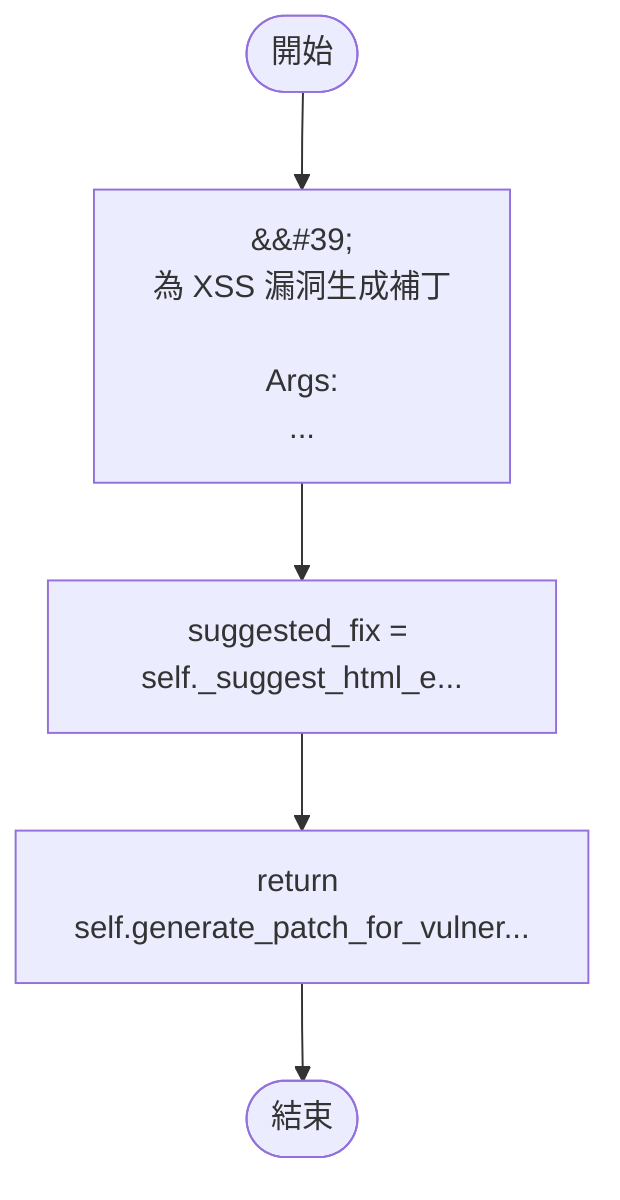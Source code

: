 flowchart TB
    n1([開始])
    n2([結束])
    n3[&amp;&#35;39;\n        為 XSS 漏洞生成補丁\n\n        Args:\n   ...]
    n4[suggested_fix = self._suggest_html_e...]
    n5[return self.generate_patch_for_vulner...]
    n1 --> n3
    n3 --> n4
    n4 --> n5
    n5 --> n2